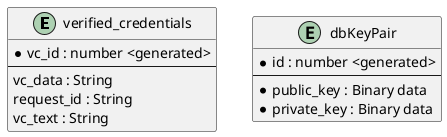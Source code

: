 @startuml mobile app database
entity verified_credentials {
  *vc_id : number <generated>
  --
  vc_data : String
  request_id : String
  vc_text : String
}


entity dbKeyPair {
  *id : number <generated>
  --
  *public_key : Binary data
  *private_key : Binary data
}
@enduml
